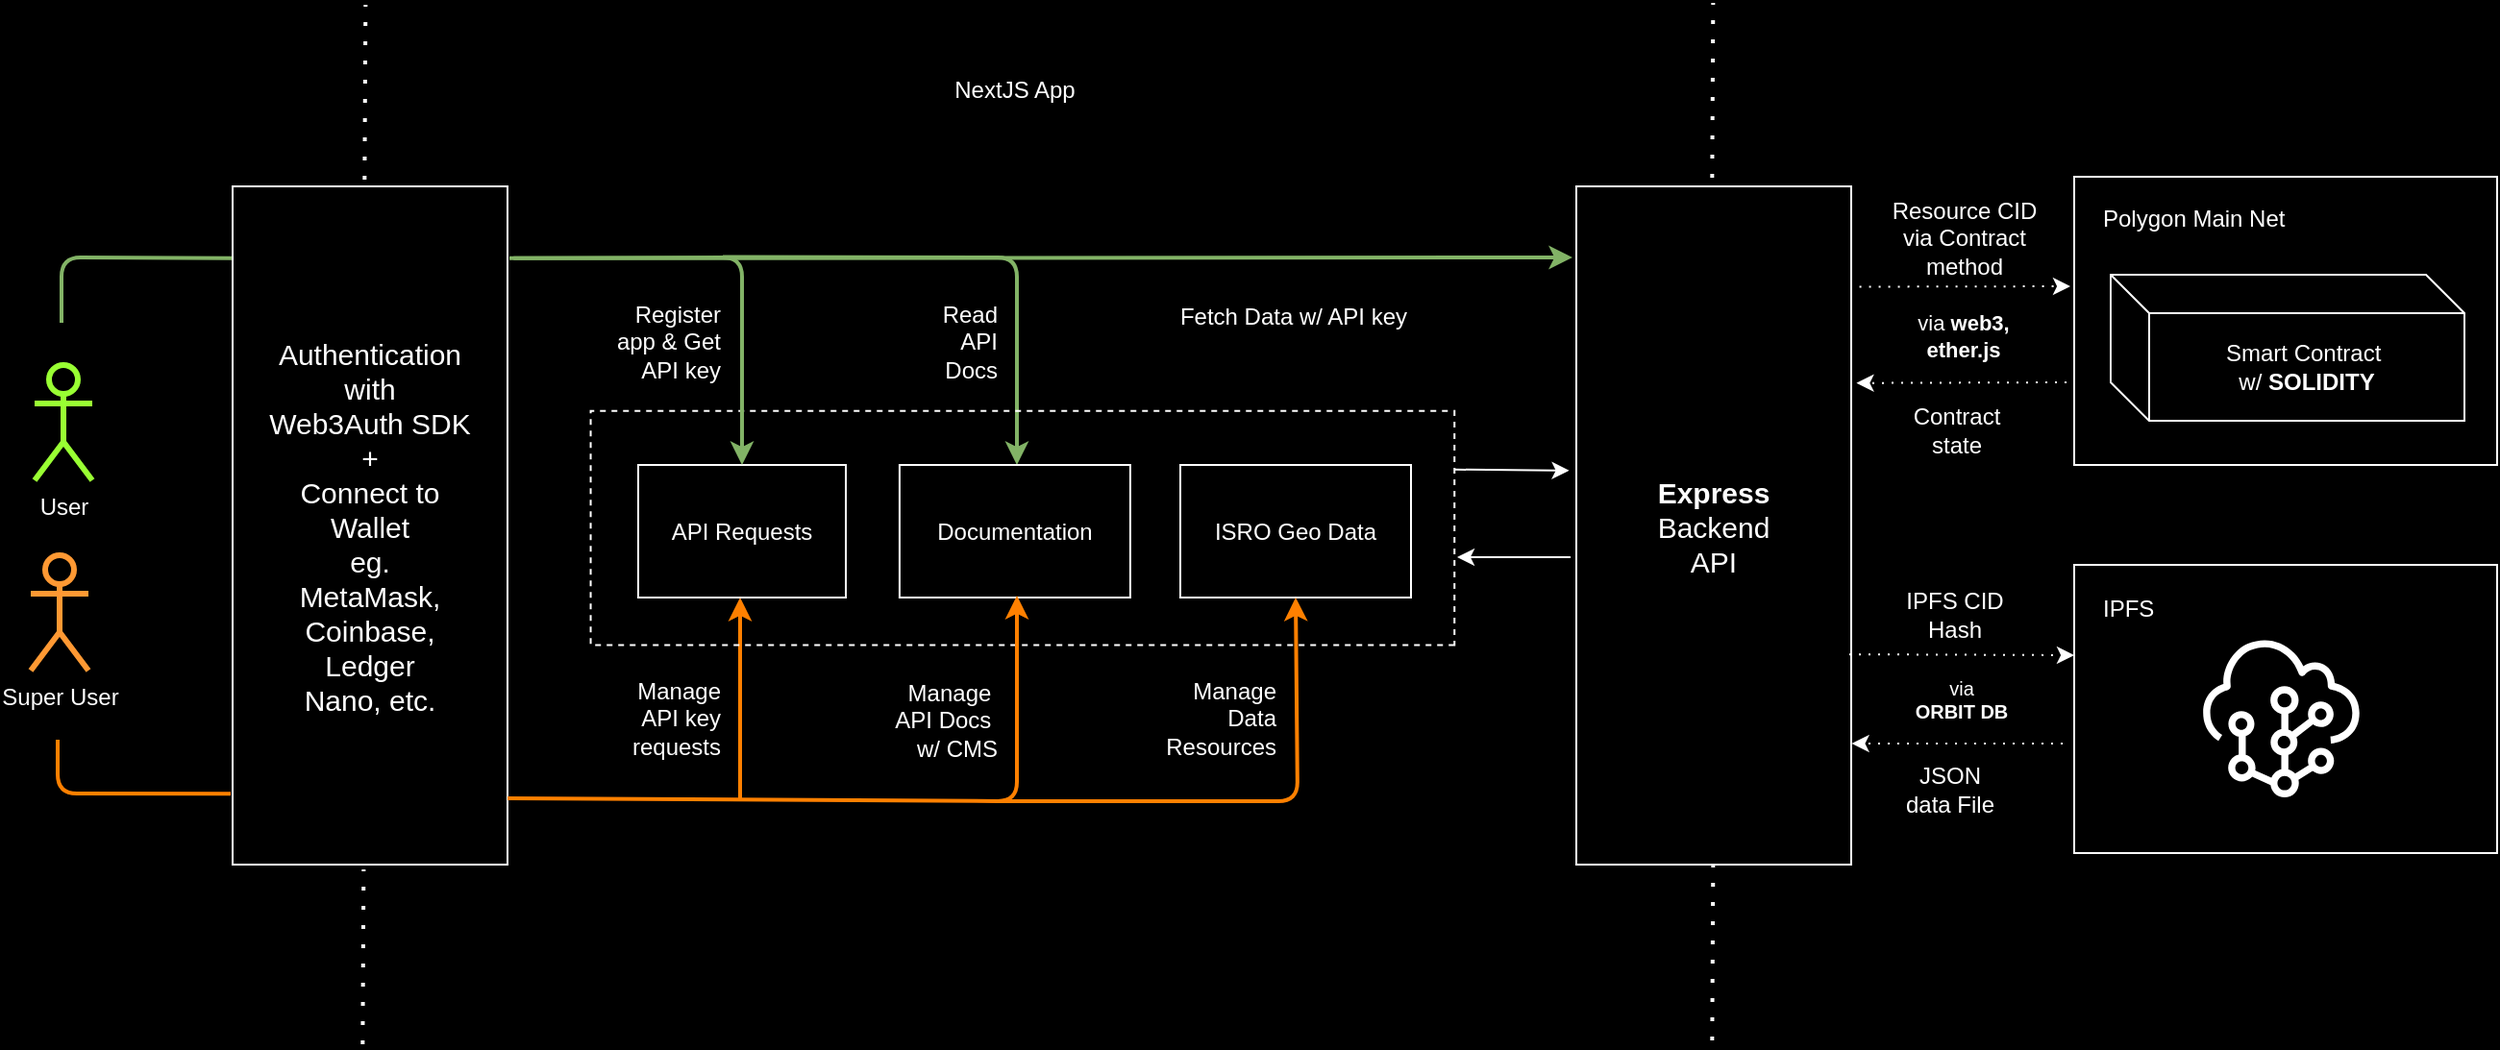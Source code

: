 <mxfile version="16.6.2" type="device"><diagram id="U0F7osI2t801LqXB6X0H" name="Page-1"><mxGraphModel dx="2355" dy="1150" grid="0" gridSize="10" guides="1" tooltips="1" connect="1" arrows="1" fold="1" page="0" pageScale="1" pageWidth="850" pageHeight="1100" background="#000000" math="0" shadow="0"><root><mxCell id="0"/><mxCell id="1" parent="0"/><mxCell id="u0K1L057uPk3Ml6hZSGG-8" style="edgeStyle=none;html=1;fillColor=#d5e8d4;strokeColor=#82b366;rounded=1;strokeWidth=2;exitX=1.007;exitY=0.106;exitDx=0;exitDy=0;exitPerimeter=0;" edge="1" parent="1" source="u0K1L057uPk3Ml6hZSGG-36"><mxGeometry relative="1" as="geometry"><Array as="points"/><mxPoint x="-195" y="315" as="sourcePoint"/><mxPoint x="591" y="310" as="targetPoint"/></mxGeometry></mxCell><mxCell id="u0K1L057uPk3Ml6hZSGG-35" style="edgeStyle=none;html=1;fillColor=#e51400;strokeColor=#FF8000;rounded=1;strokeWidth=2;" edge="1" parent="1"><mxGeometry relative="1" as="geometry"><Array as="points"/><mxPoint x="158" y="487" as="targetPoint"/><mxPoint x="158" y="592" as="sourcePoint"/></mxGeometry></mxCell><mxCell id="u0K1L057uPk3Ml6hZSGG-52" value="" style="endArrow=classic;html=1;fontColor=#FF0080;fillColor=#d5e8d4;strokeColor=#82b366;strokeWidth=2;exitX=1.028;exitY=0.124;exitDx=0;exitDy=0;exitPerimeter=0;" edge="1" parent="1"><mxGeometry width="50" height="50" relative="1" as="geometry"><mxPoint x="149.004" y="309.772" as="sourcePoint"/><mxPoint x="302" y="418" as="targetPoint"/><Array as="points"><mxPoint x="302" y="310"/></Array></mxGeometry></mxCell><mxCell id="u0K1L057uPk3Ml6hZSGG-63" value="" style="rounded=0;whiteSpace=wrap;html=1;strokeColor=#FFFFFF;fillColor=none;fontColor=#FFFFFF;" vertex="1" parent="1"><mxGeometry x="852" y="470" width="220" height="150" as="geometry"/></mxCell><mxCell id="u0K1L057uPk3Ml6hZSGG-3" value="" style="rounded=0;whiteSpace=wrap;html=1;strokeColor=#FFFFFF;fillColor=none;fontColor=#FFFFFF;" vertex="1" parent="1"><mxGeometry x="852" y="268" width="220" height="150" as="geometry"/></mxCell><mxCell id="u0K1L057uPk3Ml6hZSGG-4" value="" style="endArrow=classic;html=1;strokeColor=#FFFFFF;exitX=0;exitY=0.75;exitDx=0;exitDy=0;entryX=-0.026;entryY=0.419;entryDx=0;entryDy=0;entryPerimeter=0;" edge="1" parent="1" source="u0K1L057uPk3Ml6hZSGG-6" target="u0K1L057uPk3Ml6hZSGG-58"><mxGeometry width="50" height="50" relative="1" as="geometry"><mxPoint x="1235.66" y="410" as="sourcePoint"/><mxPoint x="1236" y="352" as="targetPoint"/></mxGeometry></mxCell><mxCell id="u0K1L057uPk3Ml6hZSGG-5" value="" style="endArrow=none;dashed=1;html=1;dashPattern=1 4;strokeWidth=2;exitX=0.5;exitY=0;exitDx=0;exitDy=0;strokeColor=#FFFFFF;" edge="1" parent="1"><mxGeometry width="50" height="50" relative="1" as="geometry"><mxPoint x="663.67" y="268.5" as="sourcePoint"/><mxPoint x="664.17" y="177.5" as="targetPoint"/></mxGeometry></mxCell><mxCell id="u0K1L057uPk3Ml6hZSGG-6" value="" style="rounded=0;whiteSpace=wrap;html=1;dashed=1;rotation=90;strokeColor=#FFFFFF;fillColor=none;direction=south;" vertex="1" parent="1"><mxGeometry x="244.04" y="226.17" width="121.81" height="449.34" as="geometry"/></mxCell><mxCell id="u0K1L057uPk3Ml6hZSGG-9" value="User" style="shape=umlActor;verticalLabelPosition=bottom;verticalAlign=top;html=1;outlineConnect=0;strokeColor=#99FF33;strokeWidth=3;fontColor=#FFFFFF;fillColor=none;" vertex="1" parent="1"><mxGeometry x="-209.0" y="366" width="30" height="60" as="geometry"/></mxCell><mxCell id="u0K1L057uPk3Ml6hZSGG-10" value="Smart Contract&amp;nbsp;&lt;br&gt;w/ &lt;b&gt;SOLIDITY&lt;/b&gt;" style="shape=cube;whiteSpace=wrap;html=1;boundedLbl=1;backgroundOutline=1;darkOpacity=0.05;darkOpacity2=0.1;fillColor=none;strokeColor=#FFFFFF;fontColor=#FFFFFF;" vertex="1" parent="1"><mxGeometry x="871" y="319" width="184" height="76" as="geometry"/></mxCell><mxCell id="u0K1L057uPk3Ml6hZSGG-11" value="Polygon Main Net" style="text;html=1;strokeColor=none;fillColor=none;align=left;verticalAlign=middle;whiteSpace=wrap;rounded=0;dashed=1;fontColor=#FFFFFF;" vertex="1" parent="1"><mxGeometry x="865" y="275" width="120" height="30" as="geometry"/></mxCell><mxCell id="u0K1L057uPk3Ml6hZSGG-12" value="IPFS" style="text;html=1;strokeColor=none;fillColor=none;align=left;verticalAlign=middle;whiteSpace=wrap;rounded=0;dashed=1;fontColor=#FFFFFF;" vertex="1" parent="1"><mxGeometry x="865" y="478" width="30" height="30" as="geometry"/></mxCell><mxCell id="u0K1L057uPk3Ml6hZSGG-13" value="JSON&lt;br&gt;data File" style="text;html=1;strokeColor=none;fillColor=none;align=center;verticalAlign=middle;whiteSpace=wrap;rounded=0;dashed=1;fontColor=#FFFFFF;" vertex="1" parent="1"><mxGeometry x="762.41" y="572" width="51" height="30" as="geometry"/></mxCell><mxCell id="u0K1L057uPk3Ml6hZSGG-14" value="&lt;div&gt;&lt;span&gt;IPFS CID Hash&lt;/span&gt;&lt;/div&gt;" style="text;html=1;strokeColor=none;fillColor=none;align=center;verticalAlign=middle;whiteSpace=wrap;rounded=0;dashed=1;fontColor=#FFFFFF;" vertex="1" parent="1"><mxGeometry x="763" y="481" width="54" height="30" as="geometry"/></mxCell><mxCell id="u0K1L057uPk3Ml6hZSGG-15" value="Resource CID via Contract method" style="text;html=1;strokeColor=none;fillColor=none;align=center;verticalAlign=middle;whiteSpace=wrap;rounded=0;dashed=1;fontColor=#FFFFFF;" vertex="1" parent="1"><mxGeometry x="754" y="285" width="82" height="30" as="geometry"/></mxCell><mxCell id="u0K1L057uPk3Ml6hZSGG-16" value="" style="endArrow=classic;html=1;dashed=1;dashPattern=1 4;fontColor=#FFFFFF;labelBorderColor=none;labelBackgroundColor=none;strokeColor=#FFFFFF;exitX=1.03;exitY=0.148;exitDx=0;exitDy=0;exitPerimeter=0;" edge="1" parent="1" source="u0K1L057uPk3Ml6hZSGG-58"><mxGeometry width="50" height="50" relative="1" as="geometry"><mxPoint x="1108.66" y="289.5" as="sourcePoint"/><mxPoint x="850" y="325" as="targetPoint"/></mxGeometry></mxCell><mxCell id="u0K1L057uPk3Ml6hZSGG-17" value="" style="endArrow=classic;html=1;dashed=1;dashPattern=1 4;strokeColor=#FFFFFF;entryX=1.054;entryY=0.29;entryDx=0;entryDy=0;entryPerimeter=0;" edge="1" parent="1"><mxGeometry width="50" height="50" relative="1" as="geometry"><mxPoint x="848" y="375" as="sourcePoint"/><mxPoint x="738.722" y="375.37" as="targetPoint"/></mxGeometry></mxCell><mxCell id="u0K1L057uPk3Ml6hZSGG-18" value="Contract state" style="text;html=1;strokeColor=none;fillColor=none;align=center;verticalAlign=middle;whiteSpace=wrap;rounded=0;dashed=1;fontColor=#FFFFFF;" vertex="1" parent="1"><mxGeometry x="760.5" y="385" width="60" height="30" as="geometry"/></mxCell><mxCell id="u0K1L057uPk3Ml6hZSGG-19" value="" style="sketch=0;outlineConnect=0;fontColor=#FFFFFF;fillColor=#FFFFFF;strokeColor=none;dashed=0;verticalLabelPosition=bottom;verticalAlign=top;align=center;html=1;fontSize=12;fontStyle=0;aspect=fixed;pointerEvents=1;shape=mxgraph.aws4.resource;shadow=0;" vertex="1" parent="1"><mxGeometry x="919" y="507.41" width="81.45" height="83.59" as="geometry"/></mxCell><mxCell id="u0K1L057uPk3Ml6hZSGG-20" value="ISRO Geo Data" style="rounded=0;whiteSpace=wrap;html=1;fontColor=#FFFFFF;fillColor=none;strokeColor=#FFFFFF;" vertex="1" parent="1"><mxGeometry x="387" y="418" width="120" height="69" as="geometry"/></mxCell><mxCell id="u0K1L057uPk3Ml6hZSGG-23" value="Super User" style="shape=umlActor;verticalLabelPosition=bottom;verticalAlign=top;html=1;outlineConnect=0;strokeColor=#FF9933;strokeWidth=3;fontColor=#FFFFFF;fillColor=none;" vertex="1" parent="1"><mxGeometry x="-211.0" y="465" width="30" height="60" as="geometry"/></mxCell><mxCell id="u0K1L057uPk3Ml6hZSGG-24" value="NextJS App" style="text;html=1;align=center;verticalAlign=middle;whiteSpace=wrap;rounded=0;fontColor=#FFFFFF;" vertex="1" parent="1"><mxGeometry x="256" y="208" width="90" height="30" as="geometry"/></mxCell><mxCell id="u0K1L057uPk3Ml6hZSGG-25" value="Fetch Data w/ API key" style="text;html=1;strokeColor=none;fillColor=none;align=right;verticalAlign=middle;whiteSpace=wrap;rounded=0;fontColor=#FFFFFF;" vertex="1" parent="1"><mxGeometry x="371" y="325" width="136" height="32" as="geometry"/></mxCell><mxCell id="u0K1L057uPk3Ml6hZSGG-26" value="Register app &amp;amp; Get API key" style="text;html=1;strokeColor=none;fillColor=none;align=right;verticalAlign=middle;whiteSpace=wrap;rounded=0;fontColor=#FFFFFF;" vertex="1" parent="1"><mxGeometry x="90" y="339" width="59.79" height="30" as="geometry"/></mxCell><mxCell id="u0K1L057uPk3Ml6hZSGG-27" value="Manage&amp;nbsp; API Docs&amp;nbsp; w/ CMS" style="text;html=1;strokeColor=none;fillColor=none;align=right;verticalAlign=middle;whiteSpace=wrap;rounded=0;fontColor=#FFFFFF;" vertex="1" parent="1"><mxGeometry x="223.5" y="528" width="70" height="45" as="geometry"/></mxCell><mxCell id="u0K1L057uPk3Ml6hZSGG-28" value="&lt;span style=&quot;font-family: &amp;quot;helvetica&amp;quot;&quot;&gt;Manage Data Resources&lt;/span&gt;" style="text;html=1;strokeColor=none;fillColor=none;align=right;verticalAlign=middle;whiteSpace=wrap;rounded=0;fontColor=#FFFFFF;" vertex="1" parent="1"><mxGeometry x="396.18" y="534.5" width="42.61" height="30" as="geometry"/></mxCell><mxCell id="u0K1L057uPk3Ml6hZSGG-29" value="Read API Docs" style="text;html=1;strokeColor=none;fillColor=none;align=right;verticalAlign=middle;whiteSpace=wrap;rounded=0;fontColor=#FFFFFF;labelBackgroundColor=none;" vertex="1" parent="1"><mxGeometry x="248.0" y="330.5" width="45.5" height="47" as="geometry"/></mxCell><mxCell id="u0K1L057uPk3Ml6hZSGG-31" value="API Requests" style="rounded=0;whiteSpace=wrap;html=1;fontColor=#FFFFFF;fillColor=none;strokeColor=#FFFFFF;" vertex="1" parent="1"><mxGeometry x="105" y="418" width="108" height="69" as="geometry"/></mxCell><mxCell id="u0K1L057uPk3Ml6hZSGG-32" value="Documentation" style="rounded=0;whiteSpace=wrap;html=1;fontColor=#FFFFFF;fillColor=none;strokeColor=#FFFFFF;" vertex="1" parent="1"><mxGeometry x="240.96" y="418" width="120" height="69" as="geometry"/></mxCell><mxCell id="u0K1L057uPk3Ml6hZSGG-33" value="" style="endArrow=classic;html=1;fontColor=#FF0080;fillColor=#d5e8d4;strokeColor=#82b366;strokeWidth=2;exitX=1.022;exitY=0.106;exitDx=0;exitDy=0;exitPerimeter=0;" edge="1" parent="1" source="u0K1L057uPk3Ml6hZSGG-36"><mxGeometry width="50" height="50" relative="1" as="geometry"><mxPoint x="6.004" y="309.772" as="sourcePoint"/><mxPoint x="159" y="418" as="targetPoint"/><Array as="points"><mxPoint x="159" y="310"/></Array></mxGeometry></mxCell><mxCell id="u0K1L057uPk3Ml6hZSGG-36" value="Authentication &lt;br&gt;with &lt;br&gt;Web3Auth SDK &lt;br&gt;+ &lt;br&gt;Connect to &lt;br&gt;Wallet&lt;br&gt;eg.&lt;br&gt;MetaMask,&lt;br&gt;Coinbase,&lt;br&gt;Ledger&lt;br&gt;Nano, etc." style="rounded=0;whiteSpace=wrap;html=1;strokeColor=#FFFFFF;fillColor=none;fontColor=#FFFFFF;fontSize=15;" vertex="1" parent="1"><mxGeometry x="-106" y="273" width="143" height="353" as="geometry"/></mxCell><mxCell id="u0K1L057uPk3Ml6hZSGG-37" value="" style="endArrow=classic;html=1;dashed=1;dashPattern=1 4;strokeColor=#FFFFFF;exitX=0.993;exitY=0.69;exitDx=0;exitDy=0;exitPerimeter=0;" edge="1" parent="1" source="u0K1L057uPk3Ml6hZSGG-58"><mxGeometry width="50" height="50" relative="1" as="geometry"><mxPoint x="1610" y="208" as="sourcePoint"/><mxPoint x="852" y="517" as="targetPoint"/></mxGeometry></mxCell><mxCell id="u0K1L057uPk3Ml6hZSGG-38" value="" style="endArrow=classic;html=1;dashed=1;dashPattern=1 4;strokeColor=#FFFFFF;entryX=1.002;entryY=0.83;entryDx=0;entryDy=0;entryPerimeter=0;" edge="1" parent="1"><mxGeometry width="50" height="50" relative="1" as="geometry"><mxPoint x="846" y="563" as="sourcePoint"/><mxPoint x="736.286" y="562.99" as="targetPoint"/></mxGeometry></mxCell><mxCell id="u0K1L057uPk3Ml6hZSGG-39" value="&lt;span style=&quot;font-weight: normal; font-size: 10px;&quot;&gt;via &lt;br style=&quot;font-size: 10px;&quot;&gt;&lt;/span&gt;&lt;span style=&quot;font-size: 10px;&quot;&gt;ORBIT DB&lt;/span&gt;" style="text;html=1;align=center;verticalAlign=middle;whiteSpace=wrap;rounded=0;dashed=1;fontColor=#FFFFFF;fontStyle=1;fontSize=10;" vertex="1" parent="1"><mxGeometry x="766" y="525" width="55" height="30" as="geometry"/></mxCell><mxCell id="u0K1L057uPk3Ml6hZSGG-40" value="&lt;font color=&quot;#ffffff&quot; style=&quot;font-size: 11px&quot;&gt;via &lt;b&gt;web3, ether.js&lt;/b&gt;&lt;br style=&quot;font-size: 11px&quot;&gt;&lt;/font&gt;" style="text;html=1;align=center;verticalAlign=middle;whiteSpace=wrap;rounded=0;dashed=1;fontColor=#000000;fontStyle=0;fontSize=11;" vertex="1" parent="1"><mxGeometry x="766" y="336" width="57" height="30" as="geometry"/></mxCell><mxCell id="u0K1L057uPk3Ml6hZSGG-41" value="" style="endArrow=classic;html=1;verticalAlign=middle;horizontal=1;strokeColor=#FFFFFF;" edge="1" parent="1"><mxGeometry width="50" height="50" relative="1" as="geometry"><mxPoint x="590" y="466" as="sourcePoint"/><mxPoint x="531" y="466" as="targetPoint"/></mxGeometry></mxCell><mxCell id="u0K1L057uPk3Ml6hZSGG-44" value="Manage API key requests" style="text;html=1;strokeColor=none;fillColor=none;align=right;verticalAlign=middle;whiteSpace=wrap;rounded=0;fontColor=#FFFFFF;labelBackgroundColor=none;" vertex="1" parent="1"><mxGeometry x="104.29" y="526" width="45.5" height="47" as="geometry"/></mxCell><mxCell id="u0K1L057uPk3Ml6hZSGG-49" style="edgeStyle=none;rounded=1;orthogonalLoop=1;jettySize=auto;html=1;exitX=0.5;exitY=1;exitDx=0;exitDy=0;dashed=1;dashPattern=1 4;labelBackgroundColor=none;labelBorderColor=none;fontSize=15;fontColor=#FFFFFF;endArrow=none;endFill=0;strokeColor=#FFFFFF;strokeWidth=2;" edge="1" parent="1" source="u0K1L057uPk3Ml6hZSGG-6" target="u0K1L057uPk3Ml6hZSGG-6"><mxGeometry relative="1" as="geometry"/></mxCell><mxCell id="u0K1L057uPk3Ml6hZSGG-55" style="edgeStyle=none;html=1;fillColor=#e51400;strokeColor=#FF8000;rounded=1;strokeWidth=2;exitX=1;exitY=0.908;exitDx=0;exitDy=0;exitPerimeter=0;" edge="1" parent="1"><mxGeometry relative="1" as="geometry"><Array as="points"><mxPoint x="302" y="593"/></Array><mxPoint x="302" y="486" as="targetPoint"/><mxPoint x="37" y="591.524" as="sourcePoint"/></mxGeometry></mxCell><mxCell id="u0K1L057uPk3Ml6hZSGG-56" style="edgeStyle=none;html=1;fillColor=#e51400;strokeColor=#FF8000;rounded=1;strokeWidth=2;entryX=0.5;entryY=1;entryDx=0;entryDy=0;" edge="1" parent="1" target="u0K1L057uPk3Ml6hZSGG-20"><mxGeometry relative="1" as="geometry"><Array as="points"><mxPoint x="448" y="593"/></Array><mxPoint x="446.0" y="494" as="targetPoint"/><mxPoint x="291" y="593" as="sourcePoint"/></mxGeometry></mxCell><mxCell id="u0K1L057uPk3Ml6hZSGG-58" value="&lt;b&gt;Express &lt;br&gt;&lt;/b&gt;Backend &lt;br&gt;API" style="rounded=0;whiteSpace=wrap;html=1;strokeColor=#FFFFFF;fillColor=none;fontColor=#FFFFFF;fontSize=15;" vertex="1" parent="1"><mxGeometry x="593" y="273" width="143" height="353" as="geometry"/></mxCell><mxCell id="u0K1L057uPk3Ml6hZSGG-59" value="" style="endArrow=none;dashed=1;html=1;dashPattern=1 4;strokeWidth=2;exitX=0.5;exitY=0;exitDx=0;exitDy=0;strokeColor=#FFFFFF;" edge="1" parent="1"><mxGeometry width="50" height="50" relative="1" as="geometry"><mxPoint x="663.67" y="717.5" as="sourcePoint"/><mxPoint x="664.17" y="626.5" as="targetPoint"/></mxGeometry></mxCell><mxCell id="u0K1L057uPk3Ml6hZSGG-60" value="" style="endArrow=none;dashed=1;html=1;dashPattern=1 4;strokeWidth=2;exitX=0.5;exitY=0;exitDx=0;exitDy=0;strokeColor=#FFFFFF;" edge="1" parent="1"><mxGeometry width="50" height="50" relative="1" as="geometry"><mxPoint x="-38.33" y="719.5" as="sourcePoint"/><mxPoint x="-37.83" y="628.5" as="targetPoint"/></mxGeometry></mxCell><mxCell id="u0K1L057uPk3Ml6hZSGG-61" value="" style="endArrow=none;dashed=1;html=1;dashPattern=1 4;strokeWidth=2;exitX=0.5;exitY=0;exitDx=0;exitDy=0;strokeColor=#FFFFFF;" edge="1" parent="1"><mxGeometry width="50" height="50" relative="1" as="geometry"><mxPoint x="-37.33" y="269.5" as="sourcePoint"/><mxPoint x="-36.83" y="178.5" as="targetPoint"/></mxGeometry></mxCell><mxCell id="u0K1L057uPk3Ml6hZSGG-65" value="" style="endArrow=none;html=1;fontColor=#FF0080;fillColor=#d5e8d4;strokeColor=#82b366;strokeWidth=2;endFill=0;entryX=0.046;entryY=0.106;entryDx=0;entryDy=0;entryPerimeter=0;" edge="1" parent="1"><mxGeometry width="50" height="50" relative="1" as="geometry"><mxPoint x="-195" y="344" as="sourcePoint"/><mxPoint x="-106.422" y="310.418" as="targetPoint"/><Array as="points"><mxPoint x="-195" y="310"/></Array></mxGeometry></mxCell><mxCell id="u0K1L057uPk3Ml6hZSGG-67" style="edgeStyle=none;html=1;fillColor=#e51400;strokeColor=#FF8000;rounded=1;strokeWidth=2;endArrow=none;endFill=0;exitX=0.007;exitY=0.887;exitDx=0;exitDy=0;exitPerimeter=0;" edge="1" parent="1"><mxGeometry relative="1" as="geometry"><Array as="points"><mxPoint x="-197" y="589"/></Array><mxPoint x="-197" y="561" as="targetPoint"/><mxPoint x="-106.999" y="589.111" as="sourcePoint"/></mxGeometry></mxCell></root></mxGraphModel></diagram></mxfile>
